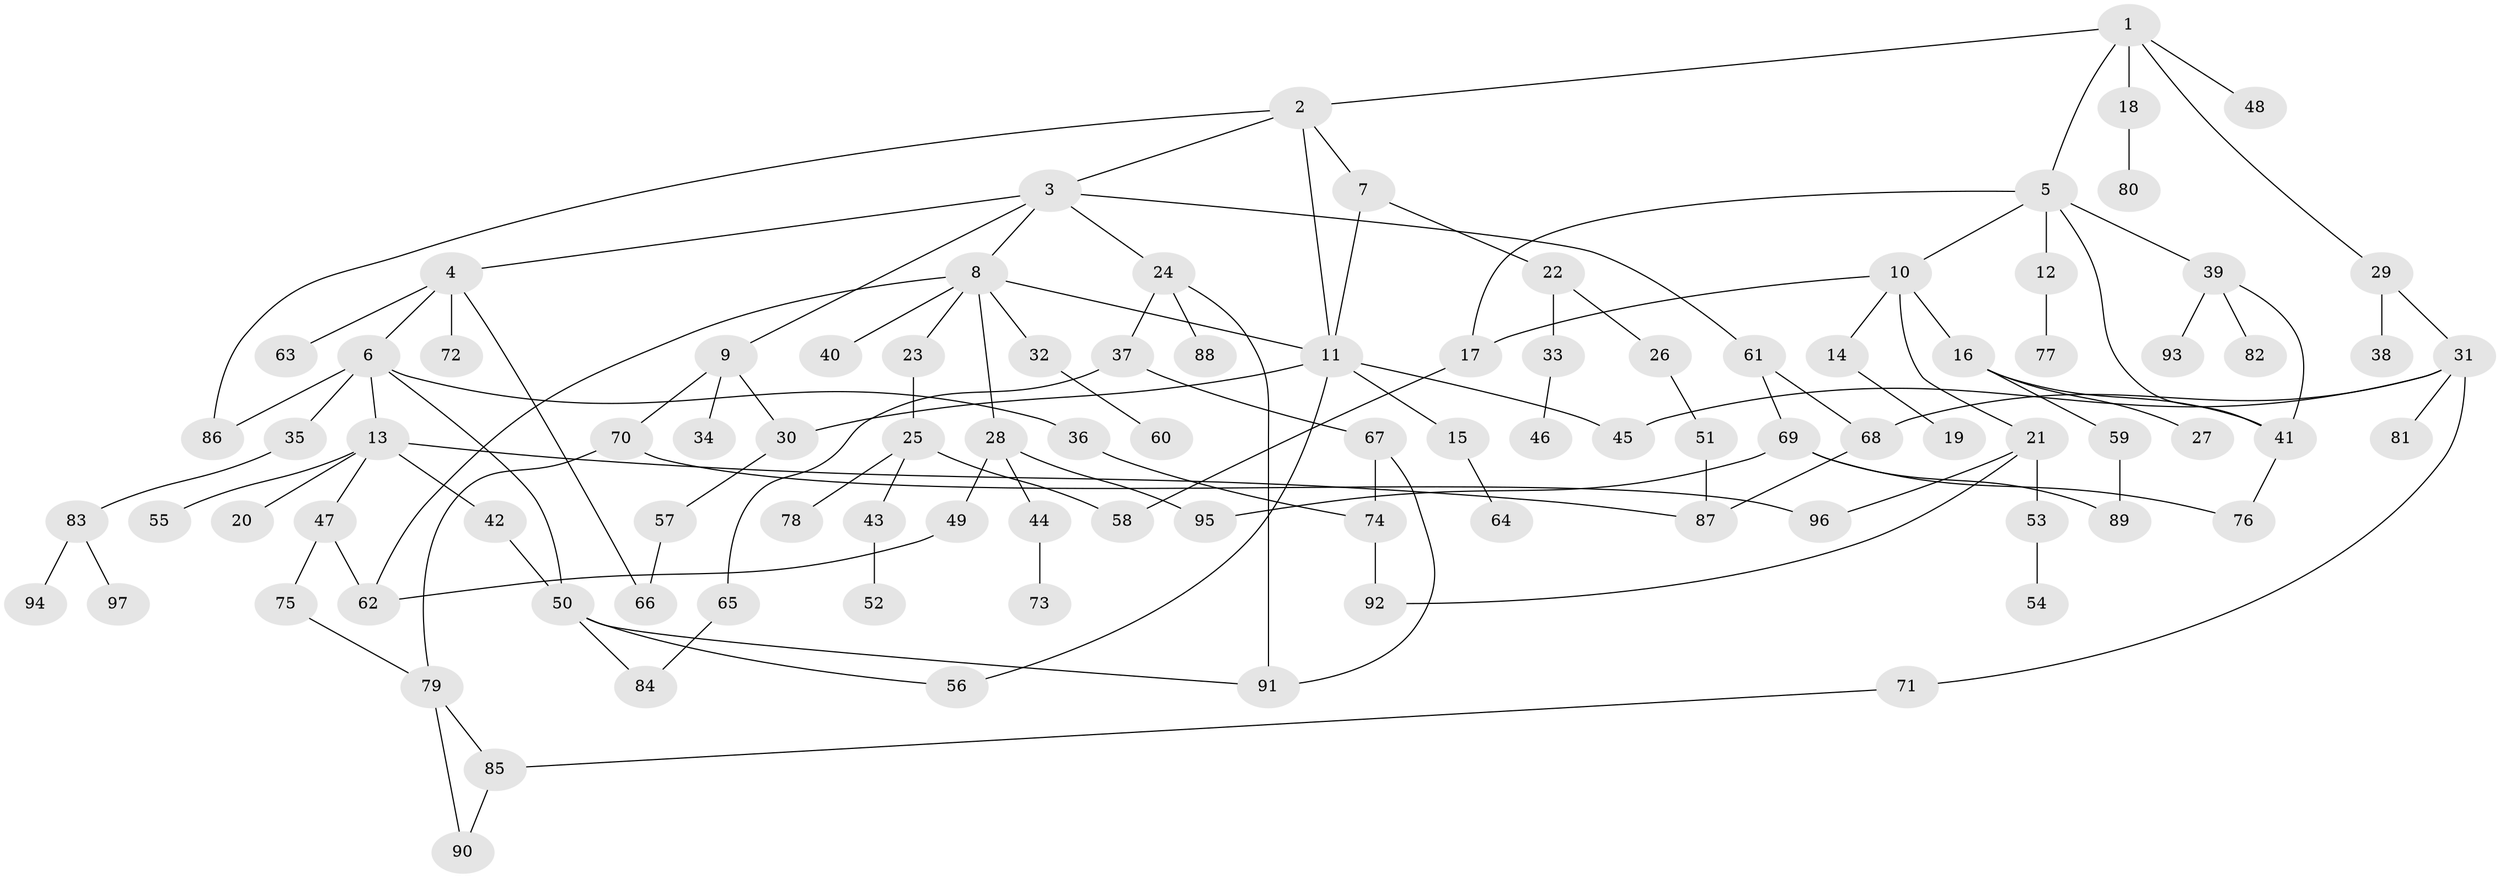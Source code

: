 // Generated by graph-tools (version 1.1) at 2025/01/03/09/25 03:01:06]
// undirected, 97 vertices, 125 edges
graph export_dot {
graph [start="1"]
  node [color=gray90,style=filled];
  1;
  2;
  3;
  4;
  5;
  6;
  7;
  8;
  9;
  10;
  11;
  12;
  13;
  14;
  15;
  16;
  17;
  18;
  19;
  20;
  21;
  22;
  23;
  24;
  25;
  26;
  27;
  28;
  29;
  30;
  31;
  32;
  33;
  34;
  35;
  36;
  37;
  38;
  39;
  40;
  41;
  42;
  43;
  44;
  45;
  46;
  47;
  48;
  49;
  50;
  51;
  52;
  53;
  54;
  55;
  56;
  57;
  58;
  59;
  60;
  61;
  62;
  63;
  64;
  65;
  66;
  67;
  68;
  69;
  70;
  71;
  72;
  73;
  74;
  75;
  76;
  77;
  78;
  79;
  80;
  81;
  82;
  83;
  84;
  85;
  86;
  87;
  88;
  89;
  90;
  91;
  92;
  93;
  94;
  95;
  96;
  97;
  1 -- 2;
  1 -- 5;
  1 -- 18;
  1 -- 29;
  1 -- 48;
  2 -- 3;
  2 -- 7;
  2 -- 11;
  2 -- 86;
  3 -- 4;
  3 -- 8;
  3 -- 9;
  3 -- 24;
  3 -- 61;
  4 -- 6;
  4 -- 63;
  4 -- 66;
  4 -- 72;
  5 -- 10;
  5 -- 12;
  5 -- 39;
  5 -- 17;
  5 -- 41;
  6 -- 13;
  6 -- 35;
  6 -- 36;
  6 -- 50;
  6 -- 86;
  7 -- 11;
  7 -- 22;
  8 -- 23;
  8 -- 28;
  8 -- 32;
  8 -- 40;
  8 -- 62;
  8 -- 11;
  9 -- 30;
  9 -- 34;
  9 -- 70;
  10 -- 14;
  10 -- 16;
  10 -- 17;
  10 -- 21;
  11 -- 15;
  11 -- 30;
  11 -- 45;
  11 -- 56;
  12 -- 77;
  13 -- 20;
  13 -- 42;
  13 -- 47;
  13 -- 55;
  13 -- 87;
  14 -- 19;
  15 -- 64;
  16 -- 27;
  16 -- 59;
  16 -- 41;
  17 -- 58;
  18 -- 80;
  21 -- 53;
  21 -- 92;
  21 -- 96;
  22 -- 26;
  22 -- 33;
  23 -- 25;
  24 -- 37;
  24 -- 88;
  24 -- 91;
  25 -- 43;
  25 -- 58;
  25 -- 78;
  26 -- 51;
  28 -- 44;
  28 -- 49;
  28 -- 95;
  29 -- 31;
  29 -- 38;
  30 -- 57;
  31 -- 45;
  31 -- 68;
  31 -- 71;
  31 -- 81;
  32 -- 60;
  33 -- 46;
  35 -- 83;
  36 -- 74;
  37 -- 65;
  37 -- 67;
  39 -- 41;
  39 -- 82;
  39 -- 93;
  41 -- 76;
  42 -- 50;
  43 -- 52;
  44 -- 73;
  47 -- 75;
  47 -- 62;
  49 -- 62;
  50 -- 56;
  50 -- 84;
  50 -- 91;
  51 -- 87;
  53 -- 54;
  57 -- 66;
  59 -- 89;
  61 -- 69;
  61 -- 68;
  65 -- 84;
  67 -- 74;
  67 -- 91;
  68 -- 87;
  69 -- 76;
  69 -- 95;
  69 -- 89;
  70 -- 96;
  70 -- 79;
  71 -- 85;
  74 -- 92;
  75 -- 79;
  79 -- 90;
  79 -- 85;
  83 -- 94;
  83 -- 97;
  85 -- 90;
}
